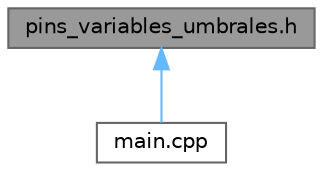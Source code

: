 digraph "pins_variables_umbrales.h"
{
 // LATEX_PDF_SIZE
  bgcolor="transparent";
  edge [fontname=Helvetica,fontsize=10,labelfontname=Helvetica,labelfontsize=10];
  node [fontname=Helvetica,fontsize=10,shape=box,height=0.2,width=0.4];
  Node1 [id="Node000001",label="pins_variables_umbrales.h",height=0.2,width=0.4,color="gray40", fillcolor="grey60", style="filled", fontcolor="black",tooltip="Este header define los pines asociados a cada periférico y las variables que manejan su comportamient..."];
  Node1 -> Node2 [id="edge1_Node000001_Node000002",dir="back",color="steelblue1",style="solid",tooltip=" "];
  Node2 [id="Node000002",label="main.cpp",height=0.2,width=0.4,color="grey40", fillcolor="white", style="filled",URL="$main_8cpp.html",tooltip="En este archivo se ejecutan todas las tareas a realizar del sistema de riego."];
}
